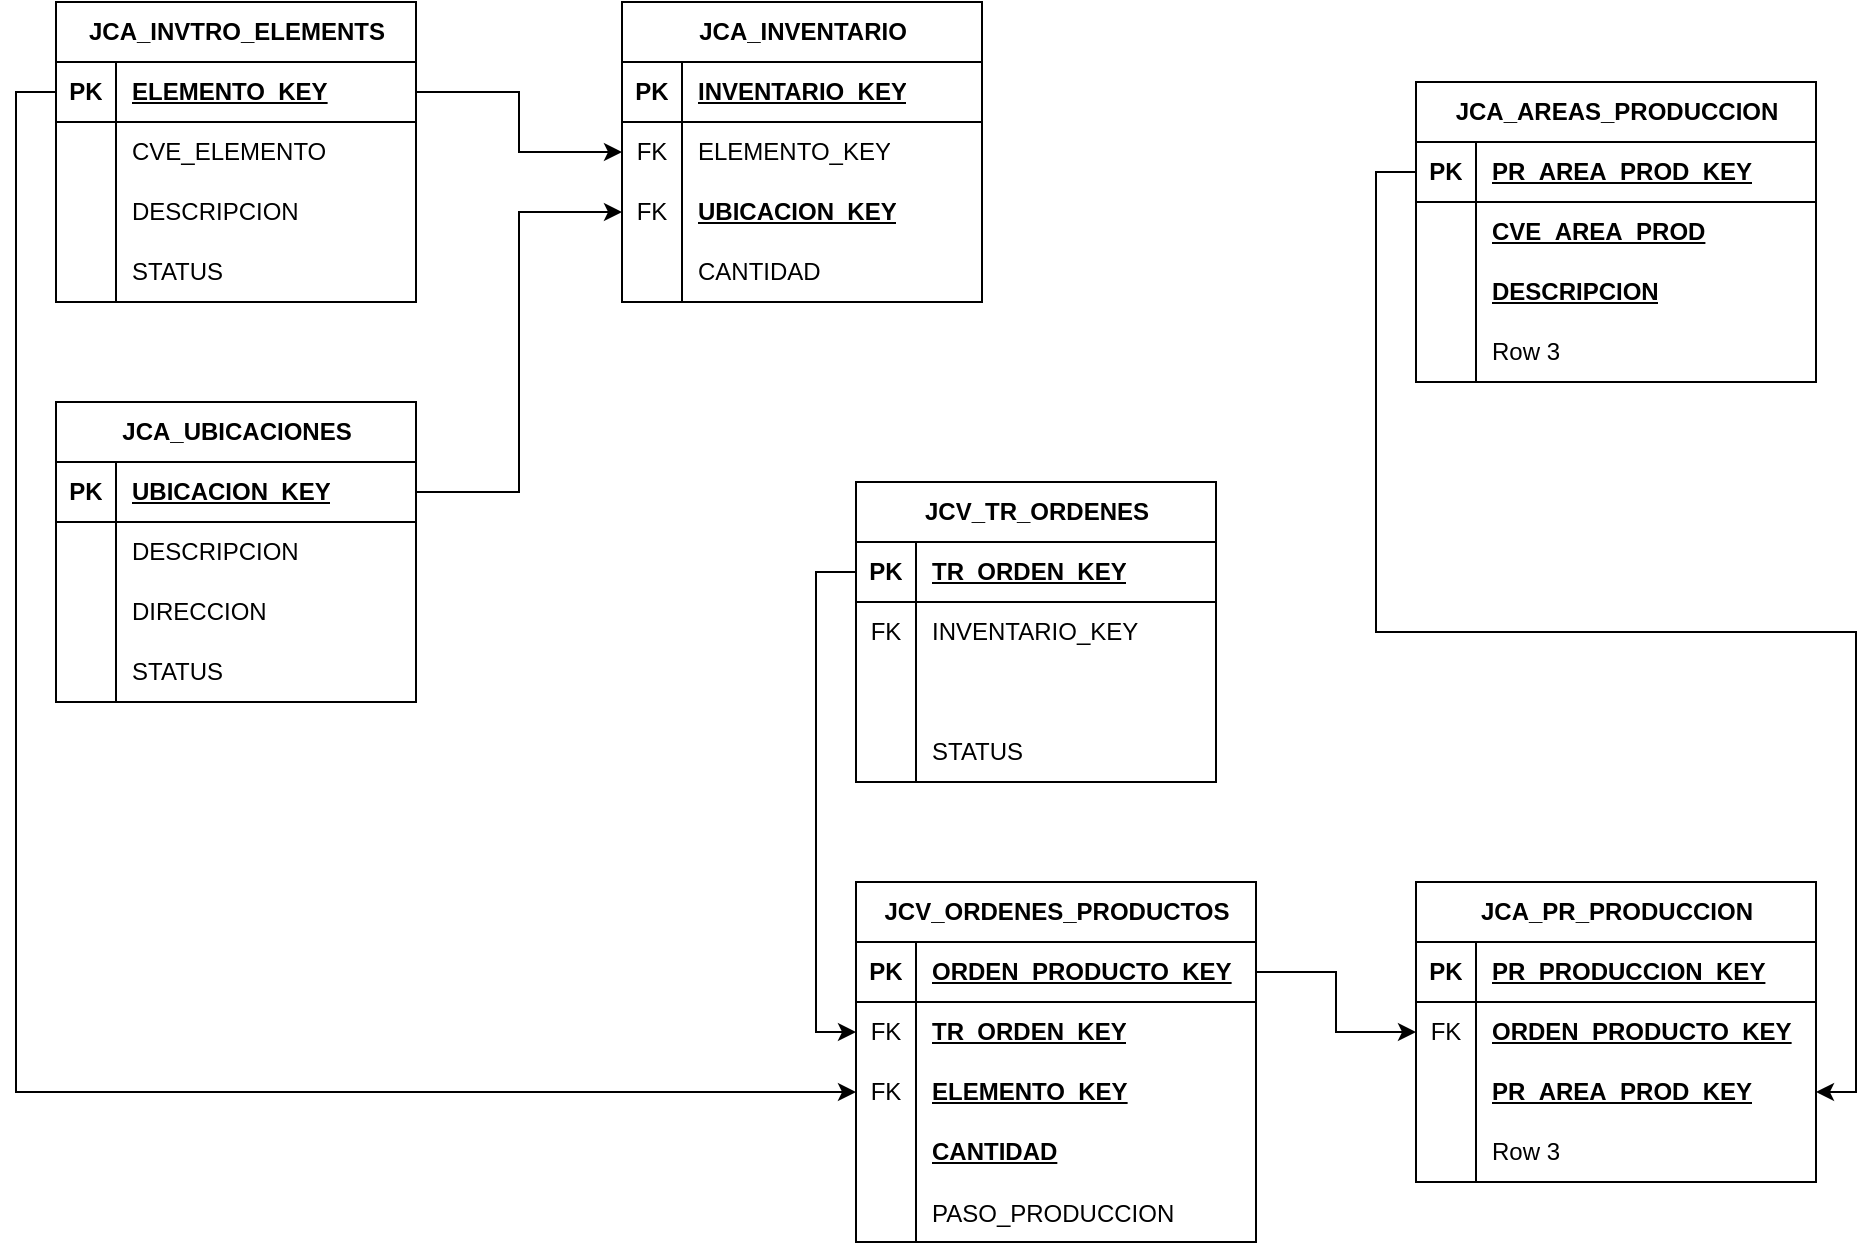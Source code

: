 <mxfile version="28.2.4">
  <diagram name="Page-1" id="_SbMq4StEv0VzC0kfKIh">
    <mxGraphModel dx="1489" dy="353" grid="1" gridSize="10" guides="1" tooltips="1" connect="1" arrows="1" fold="1" page="0" pageScale="1" pageWidth="827" pageHeight="1169" background="none" math="0" shadow="0">
      <root>
        <mxCell id="0" />
        <mxCell id="1" parent="0" />
        <mxCell id="ELlDk-ML6LQXvmSXDQlX-14" value="JCA_INVENTARIO" style="shape=table;startSize=30;container=1;collapsible=1;childLayout=tableLayout;fixedRows=1;rowLines=0;fontStyle=1;align=center;resizeLast=1;html=1;" vertex="1" parent="1">
          <mxGeometry x="323" y="560" width="180" height="150" as="geometry" />
        </mxCell>
        <mxCell id="ELlDk-ML6LQXvmSXDQlX-15" value="" style="shape=tableRow;horizontal=0;startSize=0;swimlaneHead=0;swimlaneBody=0;fillColor=none;collapsible=0;dropTarget=0;points=[[0,0.5],[1,0.5]];portConstraint=eastwest;top=0;left=0;right=0;bottom=1;" vertex="1" parent="ELlDk-ML6LQXvmSXDQlX-14">
          <mxGeometry y="30" width="180" height="30" as="geometry" />
        </mxCell>
        <mxCell id="ELlDk-ML6LQXvmSXDQlX-16" value="PK" style="shape=partialRectangle;connectable=0;fillColor=none;top=0;left=0;bottom=0;right=0;fontStyle=1;overflow=hidden;whiteSpace=wrap;html=1;" vertex="1" parent="ELlDk-ML6LQXvmSXDQlX-15">
          <mxGeometry width="30" height="30" as="geometry">
            <mxRectangle width="30" height="30" as="alternateBounds" />
          </mxGeometry>
        </mxCell>
        <mxCell id="ELlDk-ML6LQXvmSXDQlX-17" value="INVENTARIO_KEY" style="shape=partialRectangle;connectable=0;fillColor=none;top=0;left=0;bottom=0;right=0;align=left;spacingLeft=6;fontStyle=5;overflow=hidden;whiteSpace=wrap;html=1;" vertex="1" parent="ELlDk-ML6LQXvmSXDQlX-15">
          <mxGeometry x="30" width="150" height="30" as="geometry">
            <mxRectangle width="150" height="30" as="alternateBounds" />
          </mxGeometry>
        </mxCell>
        <mxCell id="ELlDk-ML6LQXvmSXDQlX-18" value="" style="shape=tableRow;horizontal=0;startSize=0;swimlaneHead=0;swimlaneBody=0;fillColor=none;collapsible=0;dropTarget=0;points=[[0,0.5],[1,0.5]];portConstraint=eastwest;top=0;left=0;right=0;bottom=0;" vertex="1" parent="ELlDk-ML6LQXvmSXDQlX-14">
          <mxGeometry y="60" width="180" height="30" as="geometry" />
        </mxCell>
        <mxCell id="ELlDk-ML6LQXvmSXDQlX-19" value="FK" style="shape=partialRectangle;connectable=0;fillColor=none;top=0;left=0;bottom=0;right=0;editable=1;overflow=hidden;whiteSpace=wrap;html=1;" vertex="1" parent="ELlDk-ML6LQXvmSXDQlX-18">
          <mxGeometry width="30" height="30" as="geometry">
            <mxRectangle width="30" height="30" as="alternateBounds" />
          </mxGeometry>
        </mxCell>
        <mxCell id="ELlDk-ML6LQXvmSXDQlX-20" value="ELEMENTO_KEY" style="shape=partialRectangle;connectable=0;fillColor=none;top=0;left=0;bottom=0;right=0;align=left;spacingLeft=6;overflow=hidden;whiteSpace=wrap;html=1;" vertex="1" parent="ELlDk-ML6LQXvmSXDQlX-18">
          <mxGeometry x="30" width="150" height="30" as="geometry">
            <mxRectangle width="150" height="30" as="alternateBounds" />
          </mxGeometry>
        </mxCell>
        <mxCell id="ELlDk-ML6LQXvmSXDQlX-21" value="" style="shape=tableRow;horizontal=0;startSize=0;swimlaneHead=0;swimlaneBody=0;fillColor=none;collapsible=0;dropTarget=0;points=[[0,0.5],[1,0.5]];portConstraint=eastwest;top=0;left=0;right=0;bottom=0;" vertex="1" parent="ELlDk-ML6LQXvmSXDQlX-14">
          <mxGeometry y="90" width="180" height="30" as="geometry" />
        </mxCell>
        <mxCell id="ELlDk-ML6LQXvmSXDQlX-22" value="FK" style="shape=partialRectangle;connectable=0;fillColor=none;top=0;left=0;bottom=0;right=0;editable=1;overflow=hidden;whiteSpace=wrap;html=1;" vertex="1" parent="ELlDk-ML6LQXvmSXDQlX-21">
          <mxGeometry width="30" height="30" as="geometry">
            <mxRectangle width="30" height="30" as="alternateBounds" />
          </mxGeometry>
        </mxCell>
        <mxCell id="ELlDk-ML6LQXvmSXDQlX-23" value="&lt;span style=&quot;font-weight: 700; text-decoration-line: underline;&quot;&gt;UBICACION_KEY&lt;/span&gt;" style="shape=partialRectangle;connectable=0;fillColor=none;top=0;left=0;bottom=0;right=0;align=left;spacingLeft=6;overflow=hidden;whiteSpace=wrap;html=1;" vertex="1" parent="ELlDk-ML6LQXvmSXDQlX-21">
          <mxGeometry x="30" width="150" height="30" as="geometry">
            <mxRectangle width="150" height="30" as="alternateBounds" />
          </mxGeometry>
        </mxCell>
        <mxCell id="ELlDk-ML6LQXvmSXDQlX-24" value="" style="shape=tableRow;horizontal=0;startSize=0;swimlaneHead=0;swimlaneBody=0;fillColor=none;collapsible=0;dropTarget=0;points=[[0,0.5],[1,0.5]];portConstraint=eastwest;top=0;left=0;right=0;bottom=0;" vertex="1" parent="ELlDk-ML6LQXvmSXDQlX-14">
          <mxGeometry y="120" width="180" height="30" as="geometry" />
        </mxCell>
        <mxCell id="ELlDk-ML6LQXvmSXDQlX-25" value="" style="shape=partialRectangle;connectable=0;fillColor=none;top=0;left=0;bottom=0;right=0;editable=1;overflow=hidden;whiteSpace=wrap;html=1;" vertex="1" parent="ELlDk-ML6LQXvmSXDQlX-24">
          <mxGeometry width="30" height="30" as="geometry">
            <mxRectangle width="30" height="30" as="alternateBounds" />
          </mxGeometry>
        </mxCell>
        <mxCell id="ELlDk-ML6LQXvmSXDQlX-26" value="CANTIDAD" style="shape=partialRectangle;connectable=0;fillColor=none;top=0;left=0;bottom=0;right=0;align=left;spacingLeft=6;overflow=hidden;whiteSpace=wrap;html=1;" vertex="1" parent="ELlDk-ML6LQXvmSXDQlX-24">
          <mxGeometry x="30" width="150" height="30" as="geometry">
            <mxRectangle width="150" height="30" as="alternateBounds" />
          </mxGeometry>
        </mxCell>
        <mxCell id="ELlDk-ML6LQXvmSXDQlX-27" value="JCA_INVTRO_ELEMENTS" style="shape=table;startSize=30;container=1;collapsible=1;childLayout=tableLayout;fixedRows=1;rowLines=0;fontStyle=1;align=center;resizeLast=1;html=1;" vertex="1" parent="1">
          <mxGeometry x="40" y="560" width="180" height="150" as="geometry" />
        </mxCell>
        <mxCell id="ELlDk-ML6LQXvmSXDQlX-28" value="" style="shape=tableRow;horizontal=0;startSize=0;swimlaneHead=0;swimlaneBody=0;fillColor=none;collapsible=0;dropTarget=0;points=[[0,0.5],[1,0.5]];portConstraint=eastwest;top=0;left=0;right=0;bottom=1;" vertex="1" parent="ELlDk-ML6LQXvmSXDQlX-27">
          <mxGeometry y="30" width="180" height="30" as="geometry" />
        </mxCell>
        <mxCell id="ELlDk-ML6LQXvmSXDQlX-29" value="PK" style="shape=partialRectangle;connectable=0;fillColor=none;top=0;left=0;bottom=0;right=0;fontStyle=1;overflow=hidden;whiteSpace=wrap;html=1;" vertex="1" parent="ELlDk-ML6LQXvmSXDQlX-28">
          <mxGeometry width="30" height="30" as="geometry">
            <mxRectangle width="30" height="30" as="alternateBounds" />
          </mxGeometry>
        </mxCell>
        <mxCell id="ELlDk-ML6LQXvmSXDQlX-30" value="ELEMENTO_KEY" style="shape=partialRectangle;connectable=0;fillColor=none;top=0;left=0;bottom=0;right=0;align=left;spacingLeft=6;fontStyle=5;overflow=hidden;whiteSpace=wrap;html=1;" vertex="1" parent="ELlDk-ML6LQXvmSXDQlX-28">
          <mxGeometry x="30" width="150" height="30" as="geometry">
            <mxRectangle width="150" height="30" as="alternateBounds" />
          </mxGeometry>
        </mxCell>
        <mxCell id="ELlDk-ML6LQXvmSXDQlX-31" value="" style="shape=tableRow;horizontal=0;startSize=0;swimlaneHead=0;swimlaneBody=0;fillColor=none;collapsible=0;dropTarget=0;points=[[0,0.5],[1,0.5]];portConstraint=eastwest;top=0;left=0;right=0;bottom=0;" vertex="1" parent="ELlDk-ML6LQXvmSXDQlX-27">
          <mxGeometry y="60" width="180" height="30" as="geometry" />
        </mxCell>
        <mxCell id="ELlDk-ML6LQXvmSXDQlX-32" value="" style="shape=partialRectangle;connectable=0;fillColor=none;top=0;left=0;bottom=0;right=0;editable=1;overflow=hidden;whiteSpace=wrap;html=1;" vertex="1" parent="ELlDk-ML6LQXvmSXDQlX-31">
          <mxGeometry width="30" height="30" as="geometry">
            <mxRectangle width="30" height="30" as="alternateBounds" />
          </mxGeometry>
        </mxCell>
        <mxCell id="ELlDk-ML6LQXvmSXDQlX-33" value="CVE_ELEMENTO" style="shape=partialRectangle;connectable=0;fillColor=none;top=0;left=0;bottom=0;right=0;align=left;spacingLeft=6;overflow=hidden;whiteSpace=wrap;html=1;" vertex="1" parent="ELlDk-ML6LQXvmSXDQlX-31">
          <mxGeometry x="30" width="150" height="30" as="geometry">
            <mxRectangle width="150" height="30" as="alternateBounds" />
          </mxGeometry>
        </mxCell>
        <mxCell id="ELlDk-ML6LQXvmSXDQlX-34" value="" style="shape=tableRow;horizontal=0;startSize=0;swimlaneHead=0;swimlaneBody=0;fillColor=none;collapsible=0;dropTarget=0;points=[[0,0.5],[1,0.5]];portConstraint=eastwest;top=0;left=0;right=0;bottom=0;" vertex="1" parent="ELlDk-ML6LQXvmSXDQlX-27">
          <mxGeometry y="90" width="180" height="30" as="geometry" />
        </mxCell>
        <mxCell id="ELlDk-ML6LQXvmSXDQlX-35" value="" style="shape=partialRectangle;connectable=0;fillColor=none;top=0;left=0;bottom=0;right=0;editable=1;overflow=hidden;whiteSpace=wrap;html=1;" vertex="1" parent="ELlDk-ML6LQXvmSXDQlX-34">
          <mxGeometry width="30" height="30" as="geometry">
            <mxRectangle width="30" height="30" as="alternateBounds" />
          </mxGeometry>
        </mxCell>
        <mxCell id="ELlDk-ML6LQXvmSXDQlX-36" value="DESCRIPCION" style="shape=partialRectangle;connectable=0;fillColor=none;top=0;left=0;bottom=0;right=0;align=left;spacingLeft=6;overflow=hidden;whiteSpace=wrap;html=1;" vertex="1" parent="ELlDk-ML6LQXvmSXDQlX-34">
          <mxGeometry x="30" width="150" height="30" as="geometry">
            <mxRectangle width="150" height="30" as="alternateBounds" />
          </mxGeometry>
        </mxCell>
        <mxCell id="ELlDk-ML6LQXvmSXDQlX-37" value="" style="shape=tableRow;horizontal=0;startSize=0;swimlaneHead=0;swimlaneBody=0;fillColor=none;collapsible=0;dropTarget=0;points=[[0,0.5],[1,0.5]];portConstraint=eastwest;top=0;left=0;right=0;bottom=0;" vertex="1" parent="ELlDk-ML6LQXvmSXDQlX-27">
          <mxGeometry y="120" width="180" height="30" as="geometry" />
        </mxCell>
        <mxCell id="ELlDk-ML6LQXvmSXDQlX-38" value="" style="shape=partialRectangle;connectable=0;fillColor=none;top=0;left=0;bottom=0;right=0;editable=1;overflow=hidden;whiteSpace=wrap;html=1;" vertex="1" parent="ELlDk-ML6LQXvmSXDQlX-37">
          <mxGeometry width="30" height="30" as="geometry">
            <mxRectangle width="30" height="30" as="alternateBounds" />
          </mxGeometry>
        </mxCell>
        <mxCell id="ELlDk-ML6LQXvmSXDQlX-39" value="STATUS" style="shape=partialRectangle;connectable=0;fillColor=none;top=0;left=0;bottom=0;right=0;align=left;spacingLeft=6;overflow=hidden;whiteSpace=wrap;html=1;" vertex="1" parent="ELlDk-ML6LQXvmSXDQlX-37">
          <mxGeometry x="30" width="150" height="30" as="geometry">
            <mxRectangle width="150" height="30" as="alternateBounds" />
          </mxGeometry>
        </mxCell>
        <mxCell id="ELlDk-ML6LQXvmSXDQlX-40" style="edgeStyle=orthogonalEdgeStyle;rounded=0;orthogonalLoop=1;jettySize=auto;html=1;exitX=1;exitY=0.5;exitDx=0;exitDy=0;entryX=0;entryY=0.5;entryDx=0;entryDy=0;" edge="1" parent="1" source="ELlDk-ML6LQXvmSXDQlX-28" target="ELlDk-ML6LQXvmSXDQlX-18">
          <mxGeometry relative="1" as="geometry" />
        </mxCell>
        <mxCell id="ELlDk-ML6LQXvmSXDQlX-41" value="JCA_UBICACIONES" style="shape=table;startSize=30;container=1;collapsible=1;childLayout=tableLayout;fixedRows=1;rowLines=0;fontStyle=1;align=center;resizeLast=1;html=1;" vertex="1" parent="1">
          <mxGeometry x="40" y="760" width="180" height="150" as="geometry" />
        </mxCell>
        <mxCell id="ELlDk-ML6LQXvmSXDQlX-42" value="" style="shape=tableRow;horizontal=0;startSize=0;swimlaneHead=0;swimlaneBody=0;fillColor=none;collapsible=0;dropTarget=0;points=[[0,0.5],[1,0.5]];portConstraint=eastwest;top=0;left=0;right=0;bottom=1;" vertex="1" parent="ELlDk-ML6LQXvmSXDQlX-41">
          <mxGeometry y="30" width="180" height="30" as="geometry" />
        </mxCell>
        <mxCell id="ELlDk-ML6LQXvmSXDQlX-43" value="PK" style="shape=partialRectangle;connectable=0;fillColor=none;top=0;left=0;bottom=0;right=0;fontStyle=1;overflow=hidden;whiteSpace=wrap;html=1;" vertex="1" parent="ELlDk-ML6LQXvmSXDQlX-42">
          <mxGeometry width="30" height="30" as="geometry">
            <mxRectangle width="30" height="30" as="alternateBounds" />
          </mxGeometry>
        </mxCell>
        <mxCell id="ELlDk-ML6LQXvmSXDQlX-44" value="UBICACION_KEY" style="shape=partialRectangle;connectable=0;fillColor=none;top=0;left=0;bottom=0;right=0;align=left;spacingLeft=6;fontStyle=5;overflow=hidden;whiteSpace=wrap;html=1;" vertex="1" parent="ELlDk-ML6LQXvmSXDQlX-42">
          <mxGeometry x="30" width="150" height="30" as="geometry">
            <mxRectangle width="150" height="30" as="alternateBounds" />
          </mxGeometry>
        </mxCell>
        <mxCell id="ELlDk-ML6LQXvmSXDQlX-45" value="" style="shape=tableRow;horizontal=0;startSize=0;swimlaneHead=0;swimlaneBody=0;fillColor=none;collapsible=0;dropTarget=0;points=[[0,0.5],[1,0.5]];portConstraint=eastwest;top=0;left=0;right=0;bottom=0;" vertex="1" parent="ELlDk-ML6LQXvmSXDQlX-41">
          <mxGeometry y="60" width="180" height="30" as="geometry" />
        </mxCell>
        <mxCell id="ELlDk-ML6LQXvmSXDQlX-46" value="" style="shape=partialRectangle;connectable=0;fillColor=none;top=0;left=0;bottom=0;right=0;editable=1;overflow=hidden;whiteSpace=wrap;html=1;" vertex="1" parent="ELlDk-ML6LQXvmSXDQlX-45">
          <mxGeometry width="30" height="30" as="geometry">
            <mxRectangle width="30" height="30" as="alternateBounds" />
          </mxGeometry>
        </mxCell>
        <mxCell id="ELlDk-ML6LQXvmSXDQlX-47" value="DESCRIPCION" style="shape=partialRectangle;connectable=0;fillColor=none;top=0;left=0;bottom=0;right=0;align=left;spacingLeft=6;overflow=hidden;whiteSpace=wrap;html=1;" vertex="1" parent="ELlDk-ML6LQXvmSXDQlX-45">
          <mxGeometry x="30" width="150" height="30" as="geometry">
            <mxRectangle width="150" height="30" as="alternateBounds" />
          </mxGeometry>
        </mxCell>
        <mxCell id="ELlDk-ML6LQXvmSXDQlX-48" value="" style="shape=tableRow;horizontal=0;startSize=0;swimlaneHead=0;swimlaneBody=0;fillColor=none;collapsible=0;dropTarget=0;points=[[0,0.5],[1,0.5]];portConstraint=eastwest;top=0;left=0;right=0;bottom=0;" vertex="1" parent="ELlDk-ML6LQXvmSXDQlX-41">
          <mxGeometry y="90" width="180" height="30" as="geometry" />
        </mxCell>
        <mxCell id="ELlDk-ML6LQXvmSXDQlX-49" value="" style="shape=partialRectangle;connectable=0;fillColor=none;top=0;left=0;bottom=0;right=0;editable=1;overflow=hidden;whiteSpace=wrap;html=1;" vertex="1" parent="ELlDk-ML6LQXvmSXDQlX-48">
          <mxGeometry width="30" height="30" as="geometry">
            <mxRectangle width="30" height="30" as="alternateBounds" />
          </mxGeometry>
        </mxCell>
        <mxCell id="ELlDk-ML6LQXvmSXDQlX-50" value="DIRECCION" style="shape=partialRectangle;connectable=0;fillColor=none;top=0;left=0;bottom=0;right=0;align=left;spacingLeft=6;overflow=hidden;whiteSpace=wrap;html=1;" vertex="1" parent="ELlDk-ML6LQXvmSXDQlX-48">
          <mxGeometry x="30" width="150" height="30" as="geometry">
            <mxRectangle width="150" height="30" as="alternateBounds" />
          </mxGeometry>
        </mxCell>
        <mxCell id="ELlDk-ML6LQXvmSXDQlX-51" value="" style="shape=tableRow;horizontal=0;startSize=0;swimlaneHead=0;swimlaneBody=0;fillColor=none;collapsible=0;dropTarget=0;points=[[0,0.5],[1,0.5]];portConstraint=eastwest;top=0;left=0;right=0;bottom=0;" vertex="1" parent="ELlDk-ML6LQXvmSXDQlX-41">
          <mxGeometry y="120" width="180" height="30" as="geometry" />
        </mxCell>
        <mxCell id="ELlDk-ML6LQXvmSXDQlX-52" value="" style="shape=partialRectangle;connectable=0;fillColor=none;top=0;left=0;bottom=0;right=0;editable=1;overflow=hidden;whiteSpace=wrap;html=1;" vertex="1" parent="ELlDk-ML6LQXvmSXDQlX-51">
          <mxGeometry width="30" height="30" as="geometry">
            <mxRectangle width="30" height="30" as="alternateBounds" />
          </mxGeometry>
        </mxCell>
        <mxCell id="ELlDk-ML6LQXvmSXDQlX-53" value="STATUS" style="shape=partialRectangle;connectable=0;fillColor=none;top=0;left=0;bottom=0;right=0;align=left;spacingLeft=6;overflow=hidden;whiteSpace=wrap;html=1;" vertex="1" parent="ELlDk-ML6LQXvmSXDQlX-51">
          <mxGeometry x="30" width="150" height="30" as="geometry">
            <mxRectangle width="150" height="30" as="alternateBounds" />
          </mxGeometry>
        </mxCell>
        <mxCell id="ELlDk-ML6LQXvmSXDQlX-66" style="edgeStyle=orthogonalEdgeStyle;rounded=0;orthogonalLoop=1;jettySize=auto;html=1;exitX=1;exitY=0.5;exitDx=0;exitDy=0;entryX=0;entryY=0.5;entryDx=0;entryDy=0;" edge="1" parent="1" source="ELlDk-ML6LQXvmSXDQlX-42" target="ELlDk-ML6LQXvmSXDQlX-21">
          <mxGeometry relative="1" as="geometry" />
        </mxCell>
        <mxCell id="ELlDk-ML6LQXvmSXDQlX-67" value="JCA_PR_PRODUCCION" style="shape=table;startSize=30;container=1;collapsible=1;childLayout=tableLayout;fixedRows=1;rowLines=0;fontStyle=1;align=center;resizeLast=1;html=1;" vertex="1" parent="1">
          <mxGeometry x="720" y="1000" width="200" height="150" as="geometry" />
        </mxCell>
        <mxCell id="ELlDk-ML6LQXvmSXDQlX-68" value="" style="shape=tableRow;horizontal=0;startSize=0;swimlaneHead=0;swimlaneBody=0;fillColor=none;collapsible=0;dropTarget=0;points=[[0,0.5],[1,0.5]];portConstraint=eastwest;top=0;left=0;right=0;bottom=1;" vertex="1" parent="ELlDk-ML6LQXvmSXDQlX-67">
          <mxGeometry y="30" width="200" height="30" as="geometry" />
        </mxCell>
        <mxCell id="ELlDk-ML6LQXvmSXDQlX-69" value="PK" style="shape=partialRectangle;connectable=0;fillColor=none;top=0;left=0;bottom=0;right=0;fontStyle=1;overflow=hidden;whiteSpace=wrap;html=1;" vertex="1" parent="ELlDk-ML6LQXvmSXDQlX-68">
          <mxGeometry width="30" height="30" as="geometry">
            <mxRectangle width="30" height="30" as="alternateBounds" />
          </mxGeometry>
        </mxCell>
        <mxCell id="ELlDk-ML6LQXvmSXDQlX-70" value="PR_PRODUCCION_KEY" style="shape=partialRectangle;connectable=0;fillColor=none;top=0;left=0;bottom=0;right=0;align=left;spacingLeft=6;fontStyle=5;overflow=hidden;whiteSpace=wrap;html=1;" vertex="1" parent="ELlDk-ML6LQXvmSXDQlX-68">
          <mxGeometry x="30" width="170" height="30" as="geometry">
            <mxRectangle width="170" height="30" as="alternateBounds" />
          </mxGeometry>
        </mxCell>
        <mxCell id="ELlDk-ML6LQXvmSXDQlX-71" value="" style="shape=tableRow;horizontal=0;startSize=0;swimlaneHead=0;swimlaneBody=0;fillColor=none;collapsible=0;dropTarget=0;points=[[0,0.5],[1,0.5]];portConstraint=eastwest;top=0;left=0;right=0;bottom=0;" vertex="1" parent="ELlDk-ML6LQXvmSXDQlX-67">
          <mxGeometry y="60" width="200" height="30" as="geometry" />
        </mxCell>
        <mxCell id="ELlDk-ML6LQXvmSXDQlX-72" value="FK" style="shape=partialRectangle;connectable=0;fillColor=none;top=0;left=0;bottom=0;right=0;editable=1;overflow=hidden;whiteSpace=wrap;html=1;" vertex="1" parent="ELlDk-ML6LQXvmSXDQlX-71">
          <mxGeometry width="30" height="30" as="geometry">
            <mxRectangle width="30" height="30" as="alternateBounds" />
          </mxGeometry>
        </mxCell>
        <mxCell id="ELlDk-ML6LQXvmSXDQlX-73" value="&lt;span style=&quot;font-weight: 700; text-decoration-line: underline;&quot;&gt;ORDEN_PRODUCTO_KEY&lt;/span&gt;" style="shape=partialRectangle;connectable=0;fillColor=none;top=0;left=0;bottom=0;right=0;align=left;spacingLeft=6;overflow=hidden;whiteSpace=wrap;html=1;" vertex="1" parent="ELlDk-ML6LQXvmSXDQlX-71">
          <mxGeometry x="30" width="170" height="30" as="geometry">
            <mxRectangle width="170" height="30" as="alternateBounds" />
          </mxGeometry>
        </mxCell>
        <mxCell id="ELlDk-ML6LQXvmSXDQlX-74" value="" style="shape=tableRow;horizontal=0;startSize=0;swimlaneHead=0;swimlaneBody=0;fillColor=none;collapsible=0;dropTarget=0;points=[[0,0.5],[1,0.5]];portConstraint=eastwest;top=0;left=0;right=0;bottom=0;" vertex="1" parent="ELlDk-ML6LQXvmSXDQlX-67">
          <mxGeometry y="90" width="200" height="30" as="geometry" />
        </mxCell>
        <mxCell id="ELlDk-ML6LQXvmSXDQlX-75" value="" style="shape=partialRectangle;connectable=0;fillColor=none;top=0;left=0;bottom=0;right=0;editable=1;overflow=hidden;whiteSpace=wrap;html=1;" vertex="1" parent="ELlDk-ML6LQXvmSXDQlX-74">
          <mxGeometry width="30" height="30" as="geometry">
            <mxRectangle width="30" height="30" as="alternateBounds" />
          </mxGeometry>
        </mxCell>
        <mxCell id="ELlDk-ML6LQXvmSXDQlX-76" value="&lt;span style=&quot;font-weight: 700; text-decoration-line: underline;&quot;&gt;PR_AREA_PROD_KEY&lt;/span&gt;" style="shape=partialRectangle;connectable=0;fillColor=none;top=0;left=0;bottom=0;right=0;align=left;spacingLeft=6;overflow=hidden;whiteSpace=wrap;html=1;" vertex="1" parent="ELlDk-ML6LQXvmSXDQlX-74">
          <mxGeometry x="30" width="170" height="30" as="geometry">
            <mxRectangle width="170" height="30" as="alternateBounds" />
          </mxGeometry>
        </mxCell>
        <mxCell id="ELlDk-ML6LQXvmSXDQlX-77" value="" style="shape=tableRow;horizontal=0;startSize=0;swimlaneHead=0;swimlaneBody=0;fillColor=none;collapsible=0;dropTarget=0;points=[[0,0.5],[1,0.5]];portConstraint=eastwest;top=0;left=0;right=0;bottom=0;" vertex="1" parent="ELlDk-ML6LQXvmSXDQlX-67">
          <mxGeometry y="120" width="200" height="30" as="geometry" />
        </mxCell>
        <mxCell id="ELlDk-ML6LQXvmSXDQlX-78" value="" style="shape=partialRectangle;connectable=0;fillColor=none;top=0;left=0;bottom=0;right=0;editable=1;overflow=hidden;whiteSpace=wrap;html=1;" vertex="1" parent="ELlDk-ML6LQXvmSXDQlX-77">
          <mxGeometry width="30" height="30" as="geometry">
            <mxRectangle width="30" height="30" as="alternateBounds" />
          </mxGeometry>
        </mxCell>
        <mxCell id="ELlDk-ML6LQXvmSXDQlX-79" value="Row 3" style="shape=partialRectangle;connectable=0;fillColor=none;top=0;left=0;bottom=0;right=0;align=left;spacingLeft=6;overflow=hidden;whiteSpace=wrap;html=1;" vertex="1" parent="ELlDk-ML6LQXvmSXDQlX-77">
          <mxGeometry x="30" width="170" height="30" as="geometry">
            <mxRectangle width="170" height="30" as="alternateBounds" />
          </mxGeometry>
        </mxCell>
        <mxCell id="ELlDk-ML6LQXvmSXDQlX-81" value="JCV_TR_ORDENES" style="shape=table;startSize=30;container=1;collapsible=1;childLayout=tableLayout;fixedRows=1;rowLines=0;fontStyle=1;align=center;resizeLast=1;html=1;" vertex="1" parent="1">
          <mxGeometry x="440" y="800" width="180" height="150" as="geometry" />
        </mxCell>
        <mxCell id="ELlDk-ML6LQXvmSXDQlX-82" value="" style="shape=tableRow;horizontal=0;startSize=0;swimlaneHead=0;swimlaneBody=0;fillColor=none;collapsible=0;dropTarget=0;points=[[0,0.5],[1,0.5]];portConstraint=eastwest;top=0;left=0;right=0;bottom=1;" vertex="1" parent="ELlDk-ML6LQXvmSXDQlX-81">
          <mxGeometry y="30" width="180" height="30" as="geometry" />
        </mxCell>
        <mxCell id="ELlDk-ML6LQXvmSXDQlX-83" value="PK" style="shape=partialRectangle;connectable=0;fillColor=none;top=0;left=0;bottom=0;right=0;fontStyle=1;overflow=hidden;whiteSpace=wrap;html=1;" vertex="1" parent="ELlDk-ML6LQXvmSXDQlX-82">
          <mxGeometry width="30" height="30" as="geometry">
            <mxRectangle width="30" height="30" as="alternateBounds" />
          </mxGeometry>
        </mxCell>
        <mxCell id="ELlDk-ML6LQXvmSXDQlX-84" value="TR_ORDEN_KEY" style="shape=partialRectangle;connectable=0;fillColor=none;top=0;left=0;bottom=0;right=0;align=left;spacingLeft=6;fontStyle=5;overflow=hidden;whiteSpace=wrap;html=1;" vertex="1" parent="ELlDk-ML6LQXvmSXDQlX-82">
          <mxGeometry x="30" width="150" height="30" as="geometry">
            <mxRectangle width="150" height="30" as="alternateBounds" />
          </mxGeometry>
        </mxCell>
        <mxCell id="ELlDk-ML6LQXvmSXDQlX-85" value="" style="shape=tableRow;horizontal=0;startSize=0;swimlaneHead=0;swimlaneBody=0;fillColor=none;collapsible=0;dropTarget=0;points=[[0,0.5],[1,0.5]];portConstraint=eastwest;top=0;left=0;right=0;bottom=0;" vertex="1" parent="ELlDk-ML6LQXvmSXDQlX-81">
          <mxGeometry y="60" width="180" height="30" as="geometry" />
        </mxCell>
        <mxCell id="ELlDk-ML6LQXvmSXDQlX-86" value="FK" style="shape=partialRectangle;connectable=0;fillColor=none;top=0;left=0;bottom=0;right=0;editable=1;overflow=hidden;whiteSpace=wrap;html=1;" vertex="1" parent="ELlDk-ML6LQXvmSXDQlX-85">
          <mxGeometry width="30" height="30" as="geometry">
            <mxRectangle width="30" height="30" as="alternateBounds" />
          </mxGeometry>
        </mxCell>
        <mxCell id="ELlDk-ML6LQXvmSXDQlX-87" value="INVENTARIO_KEY" style="shape=partialRectangle;connectable=0;fillColor=none;top=0;left=0;bottom=0;right=0;align=left;spacingLeft=6;overflow=hidden;whiteSpace=wrap;html=1;" vertex="1" parent="ELlDk-ML6LQXvmSXDQlX-85">
          <mxGeometry x="30" width="150" height="30" as="geometry">
            <mxRectangle width="150" height="30" as="alternateBounds" />
          </mxGeometry>
        </mxCell>
        <mxCell id="ELlDk-ML6LQXvmSXDQlX-88" value="" style="shape=tableRow;horizontal=0;startSize=0;swimlaneHead=0;swimlaneBody=0;fillColor=none;collapsible=0;dropTarget=0;points=[[0,0.5],[1,0.5]];portConstraint=eastwest;top=0;left=0;right=0;bottom=0;" vertex="1" parent="ELlDk-ML6LQXvmSXDQlX-81">
          <mxGeometry y="90" width="180" height="30" as="geometry" />
        </mxCell>
        <mxCell id="ELlDk-ML6LQXvmSXDQlX-89" value="" style="shape=partialRectangle;connectable=0;fillColor=none;top=0;left=0;bottom=0;right=0;editable=1;overflow=hidden;whiteSpace=wrap;html=1;" vertex="1" parent="ELlDk-ML6LQXvmSXDQlX-88">
          <mxGeometry width="30" height="30" as="geometry">
            <mxRectangle width="30" height="30" as="alternateBounds" />
          </mxGeometry>
        </mxCell>
        <mxCell id="ELlDk-ML6LQXvmSXDQlX-90" value="" style="shape=partialRectangle;connectable=0;fillColor=none;top=0;left=0;bottom=0;right=0;align=left;spacingLeft=6;overflow=hidden;whiteSpace=wrap;html=1;" vertex="1" parent="ELlDk-ML6LQXvmSXDQlX-88">
          <mxGeometry x="30" width="150" height="30" as="geometry">
            <mxRectangle width="150" height="30" as="alternateBounds" />
          </mxGeometry>
        </mxCell>
        <mxCell id="ELlDk-ML6LQXvmSXDQlX-91" value="" style="shape=tableRow;horizontal=0;startSize=0;swimlaneHead=0;swimlaneBody=0;fillColor=none;collapsible=0;dropTarget=0;points=[[0,0.5],[1,0.5]];portConstraint=eastwest;top=0;left=0;right=0;bottom=0;" vertex="1" parent="ELlDk-ML6LQXvmSXDQlX-81">
          <mxGeometry y="120" width="180" height="30" as="geometry" />
        </mxCell>
        <mxCell id="ELlDk-ML6LQXvmSXDQlX-92" value="" style="shape=partialRectangle;connectable=0;fillColor=none;top=0;left=0;bottom=0;right=0;editable=1;overflow=hidden;whiteSpace=wrap;html=1;" vertex="1" parent="ELlDk-ML6LQXvmSXDQlX-91">
          <mxGeometry width="30" height="30" as="geometry">
            <mxRectangle width="30" height="30" as="alternateBounds" />
          </mxGeometry>
        </mxCell>
        <mxCell id="ELlDk-ML6LQXvmSXDQlX-93" value="STATUS" style="shape=partialRectangle;connectable=0;fillColor=none;top=0;left=0;bottom=0;right=0;align=left;spacingLeft=6;overflow=hidden;whiteSpace=wrap;html=1;" vertex="1" parent="ELlDk-ML6LQXvmSXDQlX-91">
          <mxGeometry x="30" width="150" height="30" as="geometry">
            <mxRectangle width="150" height="30" as="alternateBounds" />
          </mxGeometry>
        </mxCell>
        <mxCell id="ELlDk-ML6LQXvmSXDQlX-94" value="JCV_ORDENES_PRODUCTOS" style="shape=table;startSize=30;container=1;collapsible=1;childLayout=tableLayout;fixedRows=1;rowLines=0;fontStyle=1;align=center;resizeLast=1;html=1;" vertex="1" parent="1">
          <mxGeometry x="440" y="1000" width="200" height="180" as="geometry" />
        </mxCell>
        <mxCell id="ELlDk-ML6LQXvmSXDQlX-95" value="" style="shape=tableRow;horizontal=0;startSize=0;swimlaneHead=0;swimlaneBody=0;fillColor=none;collapsible=0;dropTarget=0;points=[[0,0.5],[1,0.5]];portConstraint=eastwest;top=0;left=0;right=0;bottom=1;" vertex="1" parent="ELlDk-ML6LQXvmSXDQlX-94">
          <mxGeometry y="30" width="200" height="30" as="geometry" />
        </mxCell>
        <mxCell id="ELlDk-ML6LQXvmSXDQlX-96" value="PK" style="shape=partialRectangle;connectable=0;fillColor=none;top=0;left=0;bottom=0;right=0;fontStyle=1;overflow=hidden;whiteSpace=wrap;html=1;" vertex="1" parent="ELlDk-ML6LQXvmSXDQlX-95">
          <mxGeometry width="30" height="30" as="geometry">
            <mxRectangle width="30" height="30" as="alternateBounds" />
          </mxGeometry>
        </mxCell>
        <mxCell id="ELlDk-ML6LQXvmSXDQlX-97" value="ORDEN_PRODUCTO_KEY" style="shape=partialRectangle;connectable=0;fillColor=none;top=0;left=0;bottom=0;right=0;align=left;spacingLeft=6;fontStyle=5;overflow=hidden;whiteSpace=wrap;html=1;" vertex="1" parent="ELlDk-ML6LQXvmSXDQlX-95">
          <mxGeometry x="30" width="170" height="30" as="geometry">
            <mxRectangle width="170" height="30" as="alternateBounds" />
          </mxGeometry>
        </mxCell>
        <mxCell id="ELlDk-ML6LQXvmSXDQlX-98" value="" style="shape=tableRow;horizontal=0;startSize=0;swimlaneHead=0;swimlaneBody=0;fillColor=none;collapsible=0;dropTarget=0;points=[[0,0.5],[1,0.5]];portConstraint=eastwest;top=0;left=0;right=0;bottom=0;" vertex="1" parent="ELlDk-ML6LQXvmSXDQlX-94">
          <mxGeometry y="60" width="200" height="30" as="geometry" />
        </mxCell>
        <mxCell id="ELlDk-ML6LQXvmSXDQlX-99" value="FK" style="shape=partialRectangle;connectable=0;fillColor=none;top=0;left=0;bottom=0;right=0;editable=1;overflow=hidden;whiteSpace=wrap;html=1;" vertex="1" parent="ELlDk-ML6LQXvmSXDQlX-98">
          <mxGeometry width="30" height="30" as="geometry">
            <mxRectangle width="30" height="30" as="alternateBounds" />
          </mxGeometry>
        </mxCell>
        <mxCell id="ELlDk-ML6LQXvmSXDQlX-100" value="&lt;span style=&quot;font-weight: 700; text-decoration-line: underline;&quot;&gt;TR_ORDEN_KEY&lt;/span&gt;" style="shape=partialRectangle;connectable=0;fillColor=none;top=0;left=0;bottom=0;right=0;align=left;spacingLeft=6;overflow=hidden;whiteSpace=wrap;html=1;" vertex="1" parent="ELlDk-ML6LQXvmSXDQlX-98">
          <mxGeometry x="30" width="170" height="30" as="geometry">
            <mxRectangle width="170" height="30" as="alternateBounds" />
          </mxGeometry>
        </mxCell>
        <mxCell id="ELlDk-ML6LQXvmSXDQlX-101" value="" style="shape=tableRow;horizontal=0;startSize=0;swimlaneHead=0;swimlaneBody=0;fillColor=none;collapsible=0;dropTarget=0;points=[[0,0.5],[1,0.5]];portConstraint=eastwest;top=0;left=0;right=0;bottom=0;" vertex="1" parent="ELlDk-ML6LQXvmSXDQlX-94">
          <mxGeometry y="90" width="200" height="30" as="geometry" />
        </mxCell>
        <mxCell id="ELlDk-ML6LQXvmSXDQlX-102" value="FK" style="shape=partialRectangle;connectable=0;fillColor=none;top=0;left=0;bottom=0;right=0;editable=1;overflow=hidden;whiteSpace=wrap;html=1;" vertex="1" parent="ELlDk-ML6LQXvmSXDQlX-101">
          <mxGeometry width="30" height="30" as="geometry">
            <mxRectangle width="30" height="30" as="alternateBounds" />
          </mxGeometry>
        </mxCell>
        <mxCell id="ELlDk-ML6LQXvmSXDQlX-103" value="&lt;span style=&quot;font-weight: 700; text-decoration-line: underline;&quot;&gt;ELEMENTO_KEY&lt;/span&gt;" style="shape=partialRectangle;connectable=0;fillColor=none;top=0;left=0;bottom=0;right=0;align=left;spacingLeft=6;overflow=hidden;whiteSpace=wrap;html=1;" vertex="1" parent="ELlDk-ML6LQXvmSXDQlX-101">
          <mxGeometry x="30" width="170" height="30" as="geometry">
            <mxRectangle width="170" height="30" as="alternateBounds" />
          </mxGeometry>
        </mxCell>
        <mxCell id="ELlDk-ML6LQXvmSXDQlX-104" value="" style="shape=tableRow;horizontal=0;startSize=0;swimlaneHead=0;swimlaneBody=0;fillColor=none;collapsible=0;dropTarget=0;points=[[0,0.5],[1,0.5]];portConstraint=eastwest;top=0;left=0;right=0;bottom=0;" vertex="1" parent="ELlDk-ML6LQXvmSXDQlX-94">
          <mxGeometry y="120" width="200" height="30" as="geometry" />
        </mxCell>
        <mxCell id="ELlDk-ML6LQXvmSXDQlX-105" value="" style="shape=partialRectangle;connectable=0;fillColor=none;top=0;left=0;bottom=0;right=0;editable=1;overflow=hidden;whiteSpace=wrap;html=1;" vertex="1" parent="ELlDk-ML6LQXvmSXDQlX-104">
          <mxGeometry width="30" height="30" as="geometry">
            <mxRectangle width="30" height="30" as="alternateBounds" />
          </mxGeometry>
        </mxCell>
        <mxCell id="ELlDk-ML6LQXvmSXDQlX-106" value="&lt;span style=&quot;font-weight: 700; text-decoration-line: underline;&quot;&gt;CANTIDAD&lt;/span&gt;" style="shape=partialRectangle;connectable=0;fillColor=none;top=0;left=0;bottom=0;right=0;align=left;spacingLeft=6;overflow=hidden;whiteSpace=wrap;html=1;" vertex="1" parent="ELlDk-ML6LQXvmSXDQlX-104">
          <mxGeometry x="30" width="170" height="30" as="geometry">
            <mxRectangle width="170" height="30" as="alternateBounds" />
          </mxGeometry>
        </mxCell>
        <mxCell id="ELlDk-ML6LQXvmSXDQlX-110" value="" style="shape=tableRow;horizontal=0;startSize=0;swimlaneHead=0;swimlaneBody=0;fillColor=none;collapsible=0;dropTarget=0;points=[[0,0.5],[1,0.5]];portConstraint=eastwest;top=0;left=0;right=0;bottom=0;" vertex="1" parent="ELlDk-ML6LQXvmSXDQlX-94">
          <mxGeometry y="150" width="200" height="30" as="geometry" />
        </mxCell>
        <mxCell id="ELlDk-ML6LQXvmSXDQlX-111" value="" style="shape=partialRectangle;connectable=0;fillColor=none;top=0;left=0;bottom=0;right=0;editable=1;overflow=hidden;" vertex="1" parent="ELlDk-ML6LQXvmSXDQlX-110">
          <mxGeometry width="30" height="30" as="geometry">
            <mxRectangle width="30" height="30" as="alternateBounds" />
          </mxGeometry>
        </mxCell>
        <mxCell id="ELlDk-ML6LQXvmSXDQlX-112" value="PASO_PRODUCCION" style="shape=partialRectangle;connectable=0;fillColor=none;top=0;left=0;bottom=0;right=0;align=left;spacingLeft=6;overflow=hidden;" vertex="1" parent="ELlDk-ML6LQXvmSXDQlX-110">
          <mxGeometry x="30" width="170" height="30" as="geometry">
            <mxRectangle width="170" height="30" as="alternateBounds" />
          </mxGeometry>
        </mxCell>
        <mxCell id="ELlDk-ML6LQXvmSXDQlX-107" style="edgeStyle=orthogonalEdgeStyle;rounded=0;orthogonalLoop=1;jettySize=auto;html=1;exitX=0;exitY=0.5;exitDx=0;exitDy=0;entryX=0;entryY=0.5;entryDx=0;entryDy=0;" edge="1" parent="1" source="ELlDk-ML6LQXvmSXDQlX-82" target="ELlDk-ML6LQXvmSXDQlX-98">
          <mxGeometry relative="1" as="geometry" />
        </mxCell>
        <mxCell id="ELlDk-ML6LQXvmSXDQlX-109" style="edgeStyle=orthogonalEdgeStyle;rounded=0;orthogonalLoop=1;jettySize=auto;html=1;exitX=0;exitY=0.5;exitDx=0;exitDy=0;entryX=0;entryY=0.5;entryDx=0;entryDy=0;" edge="1" parent="1" source="ELlDk-ML6LQXvmSXDQlX-28" target="ELlDk-ML6LQXvmSXDQlX-101">
          <mxGeometry relative="1" as="geometry" />
        </mxCell>
        <mxCell id="ELlDk-ML6LQXvmSXDQlX-113" style="edgeStyle=orthogonalEdgeStyle;rounded=0;orthogonalLoop=1;jettySize=auto;html=1;exitX=1;exitY=0.5;exitDx=0;exitDy=0;entryX=0;entryY=0.5;entryDx=0;entryDy=0;" edge="1" parent="1" source="ELlDk-ML6LQXvmSXDQlX-95" target="ELlDk-ML6LQXvmSXDQlX-71">
          <mxGeometry relative="1" as="geometry" />
        </mxCell>
        <mxCell id="ELlDk-ML6LQXvmSXDQlX-114" value="JCA_AREAS_PRODUCCION" style="shape=table;startSize=30;container=1;collapsible=1;childLayout=tableLayout;fixedRows=1;rowLines=0;fontStyle=1;align=center;resizeLast=1;html=1;" vertex="1" parent="1">
          <mxGeometry x="720" y="600" width="200" height="150" as="geometry" />
        </mxCell>
        <mxCell id="ELlDk-ML6LQXvmSXDQlX-115" value="" style="shape=tableRow;horizontal=0;startSize=0;swimlaneHead=0;swimlaneBody=0;fillColor=none;collapsible=0;dropTarget=0;points=[[0,0.5],[1,0.5]];portConstraint=eastwest;top=0;left=0;right=0;bottom=1;" vertex="1" parent="ELlDk-ML6LQXvmSXDQlX-114">
          <mxGeometry y="30" width="200" height="30" as="geometry" />
        </mxCell>
        <mxCell id="ELlDk-ML6LQXvmSXDQlX-116" value="PK" style="shape=partialRectangle;connectable=0;fillColor=none;top=0;left=0;bottom=0;right=0;fontStyle=1;overflow=hidden;whiteSpace=wrap;html=1;" vertex="1" parent="ELlDk-ML6LQXvmSXDQlX-115">
          <mxGeometry width="30" height="30" as="geometry">
            <mxRectangle width="30" height="30" as="alternateBounds" />
          </mxGeometry>
        </mxCell>
        <mxCell id="ELlDk-ML6LQXvmSXDQlX-117" value="PR_AREA_PROD_KEY" style="shape=partialRectangle;connectable=0;fillColor=none;top=0;left=0;bottom=0;right=0;align=left;spacingLeft=6;fontStyle=5;overflow=hidden;whiteSpace=wrap;html=1;" vertex="1" parent="ELlDk-ML6LQXvmSXDQlX-115">
          <mxGeometry x="30" width="170" height="30" as="geometry">
            <mxRectangle width="170" height="30" as="alternateBounds" />
          </mxGeometry>
        </mxCell>
        <mxCell id="ELlDk-ML6LQXvmSXDQlX-118" value="" style="shape=tableRow;horizontal=0;startSize=0;swimlaneHead=0;swimlaneBody=0;fillColor=none;collapsible=0;dropTarget=0;points=[[0,0.5],[1,0.5]];portConstraint=eastwest;top=0;left=0;right=0;bottom=0;" vertex="1" parent="ELlDk-ML6LQXvmSXDQlX-114">
          <mxGeometry y="60" width="200" height="30" as="geometry" />
        </mxCell>
        <mxCell id="ELlDk-ML6LQXvmSXDQlX-119" value="" style="shape=partialRectangle;connectable=0;fillColor=none;top=0;left=0;bottom=0;right=0;editable=1;overflow=hidden;whiteSpace=wrap;html=1;" vertex="1" parent="ELlDk-ML6LQXvmSXDQlX-118">
          <mxGeometry width="30" height="30" as="geometry">
            <mxRectangle width="30" height="30" as="alternateBounds" />
          </mxGeometry>
        </mxCell>
        <mxCell id="ELlDk-ML6LQXvmSXDQlX-120" value="&lt;b&gt;&lt;u&gt;CVE_AREA_PROD&lt;/u&gt;&lt;/b&gt;" style="shape=partialRectangle;connectable=0;fillColor=none;top=0;left=0;bottom=0;right=0;align=left;spacingLeft=6;overflow=hidden;whiteSpace=wrap;html=1;" vertex="1" parent="ELlDk-ML6LQXvmSXDQlX-118">
          <mxGeometry x="30" width="170" height="30" as="geometry">
            <mxRectangle width="170" height="30" as="alternateBounds" />
          </mxGeometry>
        </mxCell>
        <mxCell id="ELlDk-ML6LQXvmSXDQlX-121" value="" style="shape=tableRow;horizontal=0;startSize=0;swimlaneHead=0;swimlaneBody=0;fillColor=none;collapsible=0;dropTarget=0;points=[[0,0.5],[1,0.5]];portConstraint=eastwest;top=0;left=0;right=0;bottom=0;" vertex="1" parent="ELlDk-ML6LQXvmSXDQlX-114">
          <mxGeometry y="90" width="200" height="30" as="geometry" />
        </mxCell>
        <mxCell id="ELlDk-ML6LQXvmSXDQlX-122" value="" style="shape=partialRectangle;connectable=0;fillColor=none;top=0;left=0;bottom=0;right=0;editable=1;overflow=hidden;whiteSpace=wrap;html=1;" vertex="1" parent="ELlDk-ML6LQXvmSXDQlX-121">
          <mxGeometry width="30" height="30" as="geometry">
            <mxRectangle width="30" height="30" as="alternateBounds" />
          </mxGeometry>
        </mxCell>
        <mxCell id="ELlDk-ML6LQXvmSXDQlX-123" value="&lt;b&gt;&lt;u&gt;DESCRIPCION&lt;/u&gt;&lt;/b&gt;" style="shape=partialRectangle;connectable=0;fillColor=none;top=0;left=0;bottom=0;right=0;align=left;spacingLeft=6;overflow=hidden;whiteSpace=wrap;html=1;" vertex="1" parent="ELlDk-ML6LQXvmSXDQlX-121">
          <mxGeometry x="30" width="170" height="30" as="geometry">
            <mxRectangle width="170" height="30" as="alternateBounds" />
          </mxGeometry>
        </mxCell>
        <mxCell id="ELlDk-ML6LQXvmSXDQlX-124" value="" style="shape=tableRow;horizontal=0;startSize=0;swimlaneHead=0;swimlaneBody=0;fillColor=none;collapsible=0;dropTarget=0;points=[[0,0.5],[1,0.5]];portConstraint=eastwest;top=0;left=0;right=0;bottom=0;" vertex="1" parent="ELlDk-ML6LQXvmSXDQlX-114">
          <mxGeometry y="120" width="200" height="30" as="geometry" />
        </mxCell>
        <mxCell id="ELlDk-ML6LQXvmSXDQlX-125" value="" style="shape=partialRectangle;connectable=0;fillColor=none;top=0;left=0;bottom=0;right=0;editable=1;overflow=hidden;whiteSpace=wrap;html=1;" vertex="1" parent="ELlDk-ML6LQXvmSXDQlX-124">
          <mxGeometry width="30" height="30" as="geometry">
            <mxRectangle width="30" height="30" as="alternateBounds" />
          </mxGeometry>
        </mxCell>
        <mxCell id="ELlDk-ML6LQXvmSXDQlX-126" value="Row 3" style="shape=partialRectangle;connectable=0;fillColor=none;top=0;left=0;bottom=0;right=0;align=left;spacingLeft=6;overflow=hidden;whiteSpace=wrap;html=1;" vertex="1" parent="ELlDk-ML6LQXvmSXDQlX-124">
          <mxGeometry x="30" width="170" height="30" as="geometry">
            <mxRectangle width="170" height="30" as="alternateBounds" />
          </mxGeometry>
        </mxCell>
        <mxCell id="ELlDk-ML6LQXvmSXDQlX-127" style="edgeStyle=orthogonalEdgeStyle;rounded=0;orthogonalLoop=1;jettySize=auto;html=1;exitX=0;exitY=0.5;exitDx=0;exitDy=0;entryX=1;entryY=0.5;entryDx=0;entryDy=0;" edge="1" parent="1" source="ELlDk-ML6LQXvmSXDQlX-115" target="ELlDk-ML6LQXvmSXDQlX-74">
          <mxGeometry relative="1" as="geometry" />
        </mxCell>
      </root>
    </mxGraphModel>
  </diagram>
</mxfile>
